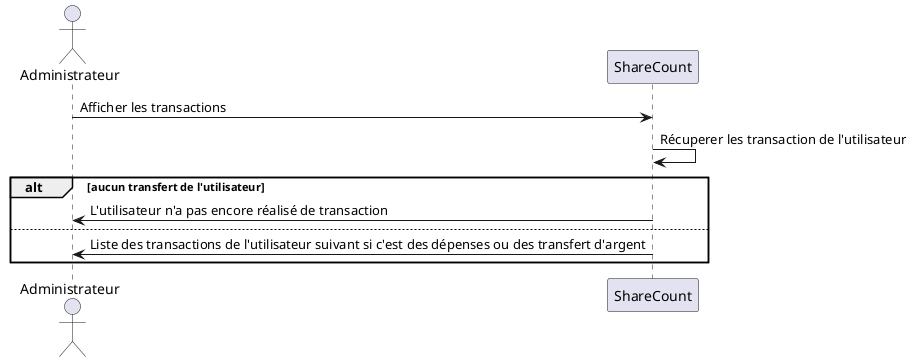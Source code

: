 @startuml "Afficher les transactions d’un profil utilisateur (admin)"
actor Administrateur as a
participant ShareCount as sc

a 	-> 	sc : Afficher les transactions
sc 	->	sc : Récuperer les transaction de l'utilisateur
alt aucun transfert de l'utilisateur
a 	<- 	sc : L'utilisateur n'a pas encore réalisé de transaction
else
a 	<- 	sc : Liste des transactions de l'utilisateur suivant si c'est des dépenses ou des transfert d'argent
end
@enduml